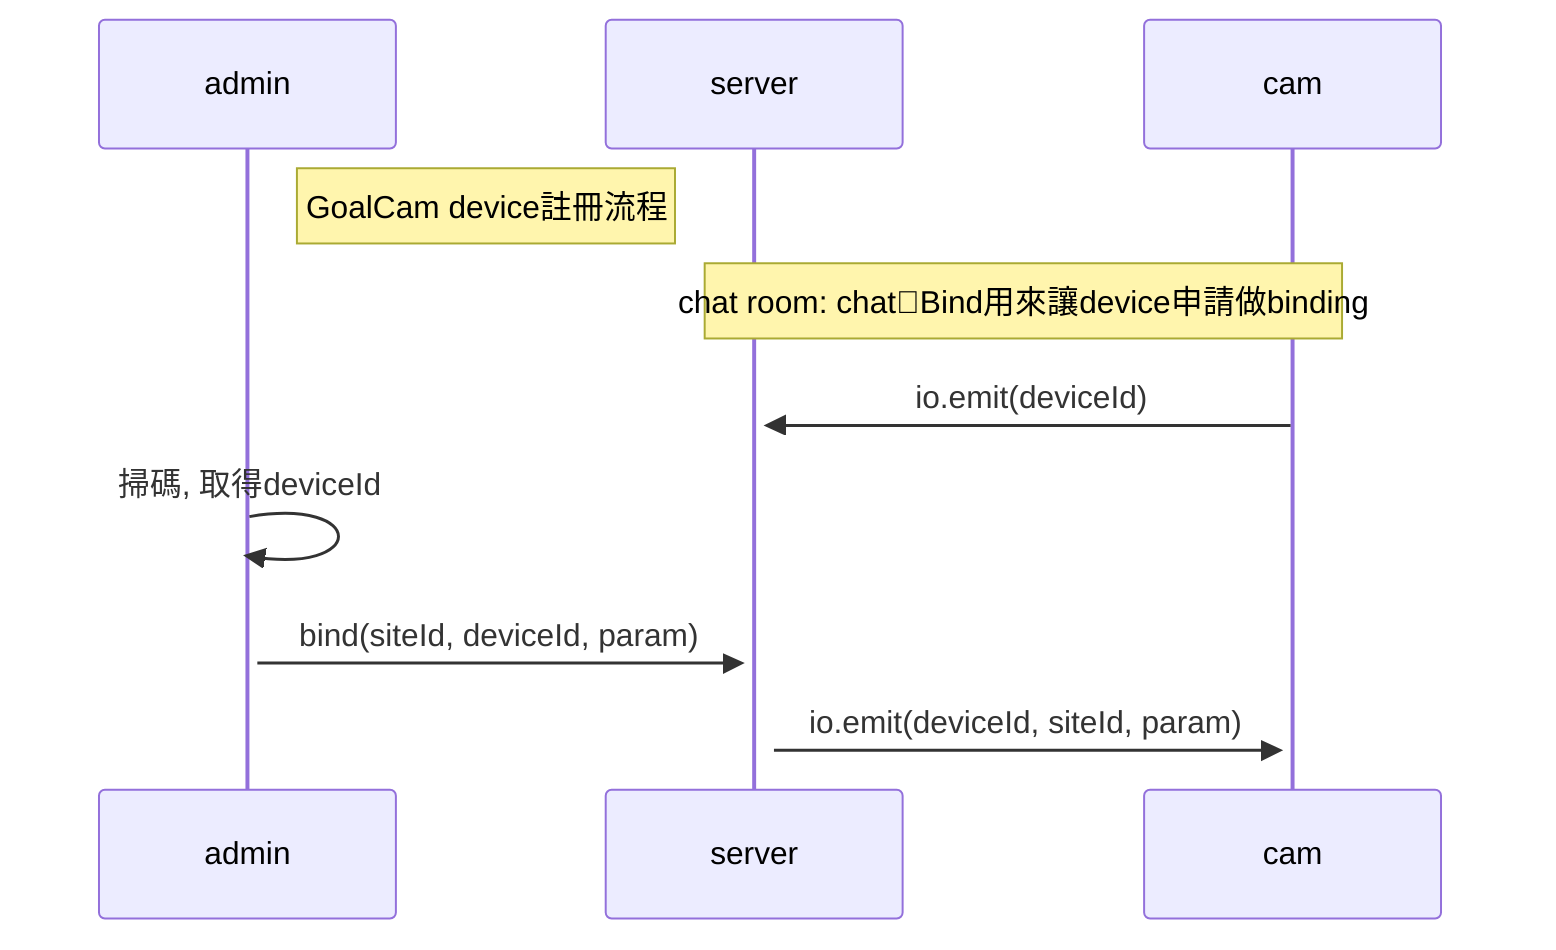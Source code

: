 sequenceDiagram
    participant admin
    participant server
    participant cam
    Note right of admin: GoalCam device註冊流程
    Note over cam, server: chat room: chatBind用來讓device申請做binding
    cam->>+server: io.emit(deviceId)
    admin->>+admin: 掃碼, 取得deviceId
    admin->>+server: bind(siteId, deviceId, param)
    server->>+cam: io.emit(deviceId, siteId, param)